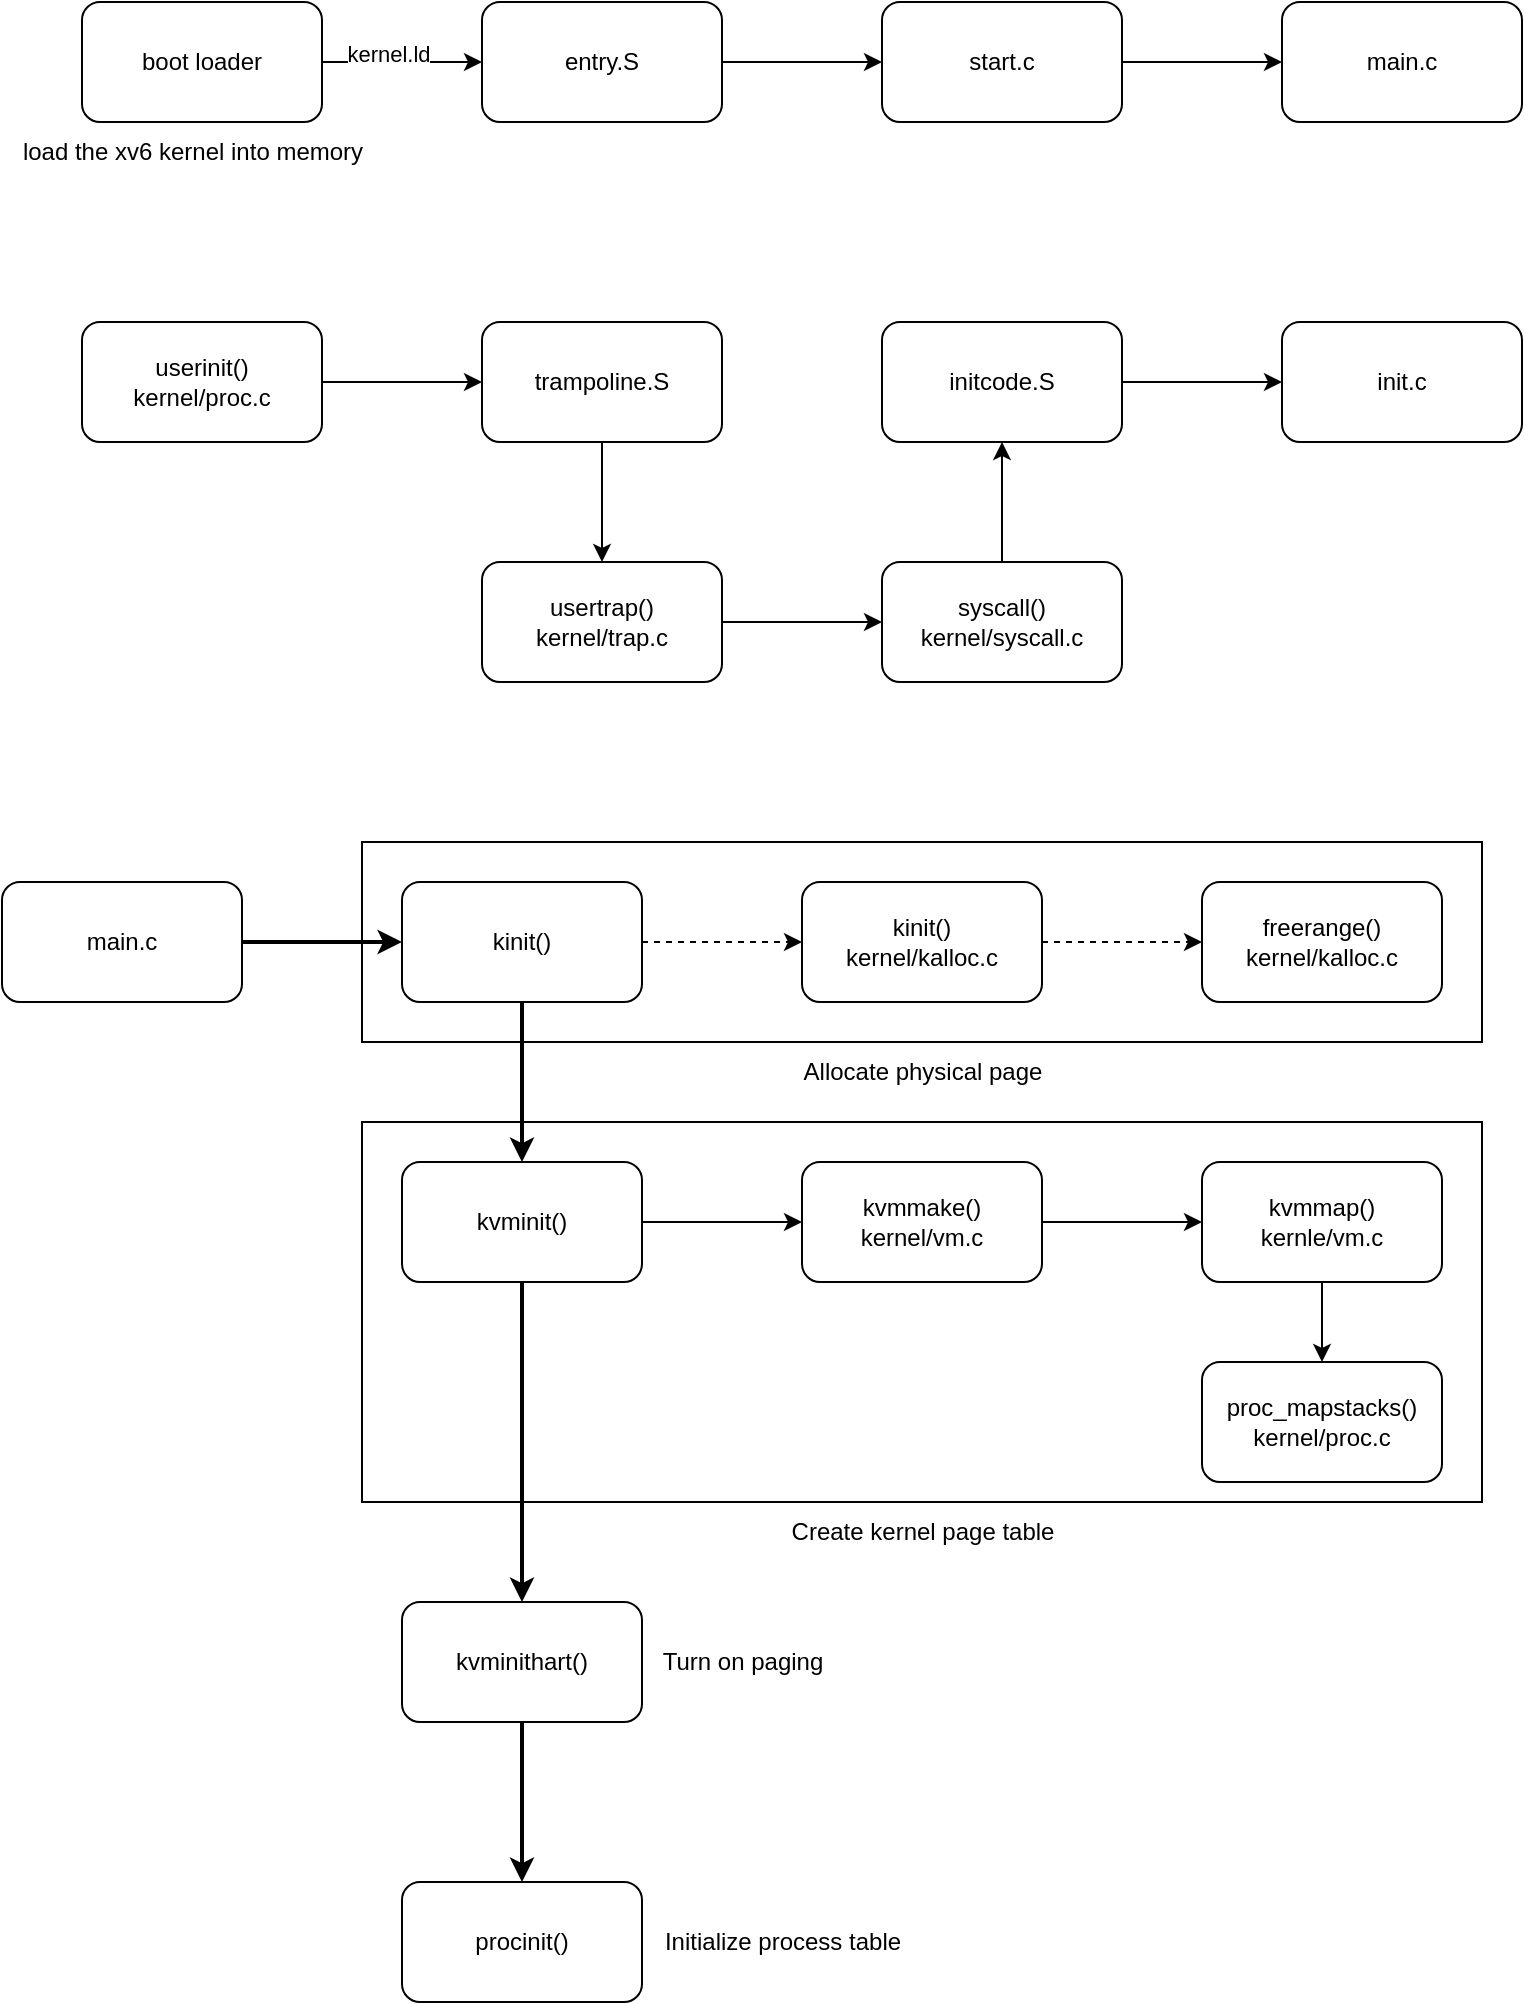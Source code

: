 <mxfile version="22.1.17" type="github">
  <diagram name="第 1 页" id="H3iK7mH5yCvFYJRqQ1OO">
    <mxGraphModel dx="1251" dy="633" grid="0" gridSize="10" guides="1" tooltips="1" connect="1" arrows="1" fold="1" page="0" pageScale="1" pageWidth="827" pageHeight="1169" math="0" shadow="0">
      <root>
        <mxCell id="0" />
        <mxCell id="1" parent="0" />
        <mxCell id="aMMNmagPH8piCRl28nUM-23" value="" style="rounded=0;whiteSpace=wrap;html=1;" vertex="1" parent="1">
          <mxGeometry x="220" y="720" width="560" height="190" as="geometry" />
        </mxCell>
        <mxCell id="aMMNmagPH8piCRl28nUM-14" value="" style="rounded=0;whiteSpace=wrap;html=1;" vertex="1" parent="1">
          <mxGeometry x="220" y="580" width="560" height="100" as="geometry" />
        </mxCell>
        <mxCell id="72-1KpBpTqp4JV26HE0D-3" value="" style="edgeStyle=orthogonalEdgeStyle;rounded=0;orthogonalLoop=1;jettySize=auto;html=1;" parent="1" source="72-1KpBpTqp4JV26HE0D-1" target="72-1KpBpTqp4JV26HE0D-2" edge="1">
          <mxGeometry relative="1" as="geometry" />
        </mxCell>
        <mxCell id="72-1KpBpTqp4JV26HE0D-9" value="kernel.ld" style="edgeLabel;html=1;align=center;verticalAlign=middle;resizable=0;points=[];" parent="72-1KpBpTqp4JV26HE0D-3" vertex="1" connectable="0">
          <mxGeometry x="-0.275" y="4" relative="1" as="geometry">
            <mxPoint x="4" as="offset" />
          </mxGeometry>
        </mxCell>
        <mxCell id="72-1KpBpTqp4JV26HE0D-1" value="boot loader" style="rounded=1;whiteSpace=wrap;html=1;" parent="1" vertex="1">
          <mxGeometry x="80" y="160" width="120" height="60" as="geometry" />
        </mxCell>
        <mxCell id="72-1KpBpTqp4JV26HE0D-5" value="" style="edgeStyle=orthogonalEdgeStyle;rounded=0;orthogonalLoop=1;jettySize=auto;html=1;" parent="1" source="72-1KpBpTqp4JV26HE0D-2" target="72-1KpBpTqp4JV26HE0D-4" edge="1">
          <mxGeometry relative="1" as="geometry" />
        </mxCell>
        <mxCell id="72-1KpBpTqp4JV26HE0D-2" value="entry.S" style="rounded=1;whiteSpace=wrap;html=1;" parent="1" vertex="1">
          <mxGeometry x="280" y="160" width="120" height="60" as="geometry" />
        </mxCell>
        <mxCell id="72-1KpBpTqp4JV26HE0D-7" value="" style="edgeStyle=orthogonalEdgeStyle;rounded=0;orthogonalLoop=1;jettySize=auto;html=1;" parent="1" source="72-1KpBpTqp4JV26HE0D-4" target="72-1KpBpTqp4JV26HE0D-6" edge="1">
          <mxGeometry relative="1" as="geometry" />
        </mxCell>
        <mxCell id="72-1KpBpTqp4JV26HE0D-4" value="start.c" style="rounded=1;whiteSpace=wrap;html=1;" parent="1" vertex="1">
          <mxGeometry x="480" y="160" width="120" height="60" as="geometry" />
        </mxCell>
        <mxCell id="72-1KpBpTqp4JV26HE0D-6" value="main.c" style="rounded=1;whiteSpace=wrap;html=1;" parent="1" vertex="1">
          <mxGeometry x="680" y="160" width="120" height="60" as="geometry" />
        </mxCell>
        <mxCell id="72-1KpBpTqp4JV26HE0D-8" value="load the xv6 kernel into memory" style="text;html=1;align=center;verticalAlign=middle;resizable=0;points=[];autosize=1;strokeColor=none;fillColor=none;" parent="1" vertex="1">
          <mxGeometry x="40" y="220" width="190" height="30" as="geometry" />
        </mxCell>
        <mxCell id="72-1KpBpTqp4JV26HE0D-16" value="" style="edgeStyle=orthogonalEdgeStyle;rounded=0;orthogonalLoop=1;jettySize=auto;html=1;" parent="1" source="72-1KpBpTqp4JV26HE0D-10" target="72-1KpBpTqp4JV26HE0D-15" edge="1">
          <mxGeometry relative="1" as="geometry" />
        </mxCell>
        <mxCell id="72-1KpBpTqp4JV26HE0D-10" value="userinit()&lt;br&gt;kernel/proc.c" style="rounded=1;whiteSpace=wrap;html=1;" parent="1" vertex="1">
          <mxGeometry x="80" y="320" width="120" height="60" as="geometry" />
        </mxCell>
        <mxCell id="72-1KpBpTqp4JV26HE0D-14" value="" style="edgeStyle=orthogonalEdgeStyle;rounded=0;orthogonalLoop=1;jettySize=auto;html=1;" parent="1" source="72-1KpBpTqp4JV26HE0D-11" target="72-1KpBpTqp4JV26HE0D-13" edge="1">
          <mxGeometry relative="1" as="geometry" />
        </mxCell>
        <mxCell id="72-1KpBpTqp4JV26HE0D-11" value="initcode.S" style="rounded=1;whiteSpace=wrap;html=1;" parent="1" vertex="1">
          <mxGeometry x="480" y="320" width="120" height="60" as="geometry" />
        </mxCell>
        <mxCell id="72-1KpBpTqp4JV26HE0D-13" value="init.c" style="rounded=1;whiteSpace=wrap;html=1;" parent="1" vertex="1">
          <mxGeometry x="680" y="320" width="120" height="60" as="geometry" />
        </mxCell>
        <mxCell id="72-1KpBpTqp4JV26HE0D-17" value="" style="edgeStyle=orthogonalEdgeStyle;rounded=0;orthogonalLoop=1;jettySize=auto;html=1;entryX=0.5;entryY=0;entryDx=0;entryDy=0;" parent="1" source="72-1KpBpTqp4JV26HE0D-15" target="72-1KpBpTqp4JV26HE0D-18" edge="1">
          <mxGeometry relative="1" as="geometry">
            <mxPoint x="340" y="450" as="targetPoint" />
          </mxGeometry>
        </mxCell>
        <mxCell id="72-1KpBpTqp4JV26HE0D-15" value="trampoline.S" style="rounded=1;whiteSpace=wrap;html=1;" parent="1" vertex="1">
          <mxGeometry x="280" y="320" width="120" height="60" as="geometry" />
        </mxCell>
        <mxCell id="72-1KpBpTqp4JV26HE0D-20" value="" style="edgeStyle=orthogonalEdgeStyle;rounded=0;orthogonalLoop=1;jettySize=auto;html=1;" parent="1" source="72-1KpBpTqp4JV26HE0D-18" target="72-1KpBpTqp4JV26HE0D-19" edge="1">
          <mxGeometry relative="1" as="geometry" />
        </mxCell>
        <mxCell id="72-1KpBpTqp4JV26HE0D-18" value="usertrap()&lt;br&gt;kernel/trap.c" style="rounded=1;whiteSpace=wrap;html=1;" parent="1" vertex="1">
          <mxGeometry x="280" y="440" width="120" height="60" as="geometry" />
        </mxCell>
        <mxCell id="72-1KpBpTqp4JV26HE0D-21" value="" style="edgeStyle=orthogonalEdgeStyle;rounded=0;orthogonalLoop=1;jettySize=auto;html=1;" parent="1" source="72-1KpBpTqp4JV26HE0D-19" target="72-1KpBpTqp4JV26HE0D-11" edge="1">
          <mxGeometry relative="1" as="geometry" />
        </mxCell>
        <mxCell id="72-1KpBpTqp4JV26HE0D-19" value="syscall()&lt;br&gt;kernel/syscall.c" style="rounded=1;whiteSpace=wrap;html=1;" parent="1" vertex="1">
          <mxGeometry x="480" y="440" width="120" height="60" as="geometry" />
        </mxCell>
        <mxCell id="aMMNmagPH8piCRl28nUM-3" value="" style="edgeStyle=orthogonalEdgeStyle;rounded=0;orthogonalLoop=1;jettySize=auto;html=1;strokeWidth=2;" edge="1" parent="1" source="aMMNmagPH8piCRl28nUM-1" target="aMMNmagPH8piCRl28nUM-2">
          <mxGeometry relative="1" as="geometry" />
        </mxCell>
        <mxCell id="aMMNmagPH8piCRl28nUM-1" value="main.c" style="rounded=1;whiteSpace=wrap;html=1;" vertex="1" parent="1">
          <mxGeometry x="40" y="600" width="120" height="60" as="geometry" />
        </mxCell>
        <mxCell id="aMMNmagPH8piCRl28nUM-5" value="" style="edgeStyle=orthogonalEdgeStyle;rounded=0;orthogonalLoop=1;jettySize=auto;html=1;strokeWidth=2;" edge="1" parent="1" source="aMMNmagPH8piCRl28nUM-2" target="aMMNmagPH8piCRl28nUM-4">
          <mxGeometry relative="1" as="geometry" />
        </mxCell>
        <mxCell id="aMMNmagPH8piCRl28nUM-11" value="" style="edgeStyle=orthogonalEdgeStyle;rounded=0;orthogonalLoop=1;jettySize=auto;html=1;dashed=1;" edge="1" parent="1" source="aMMNmagPH8piCRl28nUM-2" target="aMMNmagPH8piCRl28nUM-10">
          <mxGeometry relative="1" as="geometry" />
        </mxCell>
        <mxCell id="aMMNmagPH8piCRl28nUM-2" value="kinit()" style="rounded=1;whiteSpace=wrap;html=1;" vertex="1" parent="1">
          <mxGeometry x="240" y="600" width="120" height="60" as="geometry" />
        </mxCell>
        <mxCell id="aMMNmagPH8piCRl28nUM-7" value="" style="edgeStyle=orthogonalEdgeStyle;rounded=0;orthogonalLoop=1;jettySize=auto;html=1;strokeWidth=2;" edge="1" parent="1" source="aMMNmagPH8piCRl28nUM-4" target="aMMNmagPH8piCRl28nUM-6">
          <mxGeometry relative="1" as="geometry" />
        </mxCell>
        <mxCell id="aMMNmagPH8piCRl28nUM-17" value="" style="edgeStyle=orthogonalEdgeStyle;rounded=0;orthogonalLoop=1;jettySize=auto;html=1;" edge="1" parent="1" source="aMMNmagPH8piCRl28nUM-4" target="aMMNmagPH8piCRl28nUM-16">
          <mxGeometry relative="1" as="geometry" />
        </mxCell>
        <mxCell id="aMMNmagPH8piCRl28nUM-4" value="kvminit()" style="rounded=1;whiteSpace=wrap;html=1;" vertex="1" parent="1">
          <mxGeometry x="240" y="740" width="120" height="60" as="geometry" />
        </mxCell>
        <mxCell id="aMMNmagPH8piCRl28nUM-9" value="" style="edgeStyle=orthogonalEdgeStyle;rounded=0;orthogonalLoop=1;jettySize=auto;html=1;strokeWidth=2;" edge="1" parent="1" source="aMMNmagPH8piCRl28nUM-6" target="aMMNmagPH8piCRl28nUM-8">
          <mxGeometry relative="1" as="geometry" />
        </mxCell>
        <mxCell id="aMMNmagPH8piCRl28nUM-6" value="kvminithart()" style="rounded=1;whiteSpace=wrap;html=1;" vertex="1" parent="1">
          <mxGeometry x="240" y="960" width="120" height="60" as="geometry" />
        </mxCell>
        <mxCell id="aMMNmagPH8piCRl28nUM-8" value="procinit()" style="rounded=1;whiteSpace=wrap;html=1;" vertex="1" parent="1">
          <mxGeometry x="240" y="1100" width="120" height="60" as="geometry" />
        </mxCell>
        <mxCell id="aMMNmagPH8piCRl28nUM-13" value="" style="edgeStyle=orthogonalEdgeStyle;rounded=0;orthogonalLoop=1;jettySize=auto;html=1;dashed=1;" edge="1" parent="1" source="aMMNmagPH8piCRl28nUM-10" target="aMMNmagPH8piCRl28nUM-12">
          <mxGeometry relative="1" as="geometry" />
        </mxCell>
        <mxCell id="aMMNmagPH8piCRl28nUM-10" value="kinit()&lt;br&gt;kernel/kalloc.c" style="rounded=1;whiteSpace=wrap;html=1;" vertex="1" parent="1">
          <mxGeometry x="440" y="600" width="120" height="60" as="geometry" />
        </mxCell>
        <mxCell id="aMMNmagPH8piCRl28nUM-12" value="freerange()&lt;br&gt;kernel/kalloc.c" style="rounded=1;whiteSpace=wrap;html=1;" vertex="1" parent="1">
          <mxGeometry x="640" y="600" width="120" height="60" as="geometry" />
        </mxCell>
        <mxCell id="aMMNmagPH8piCRl28nUM-15" value="Allocate physical page" style="text;html=1;align=center;verticalAlign=middle;resizable=0;points=[];autosize=1;strokeColor=none;fillColor=none;" vertex="1" parent="1">
          <mxGeometry x="430" y="680" width="140" height="30" as="geometry" />
        </mxCell>
        <mxCell id="aMMNmagPH8piCRl28nUM-19" value="" style="edgeStyle=orthogonalEdgeStyle;rounded=0;orthogonalLoop=1;jettySize=auto;html=1;" edge="1" parent="1" source="aMMNmagPH8piCRl28nUM-16" target="aMMNmagPH8piCRl28nUM-18">
          <mxGeometry relative="1" as="geometry" />
        </mxCell>
        <mxCell id="aMMNmagPH8piCRl28nUM-16" value="kvmmake()&lt;br&gt;kernel/vm.c" style="rounded=1;whiteSpace=wrap;html=1;" vertex="1" parent="1">
          <mxGeometry x="440" y="740" width="120" height="60" as="geometry" />
        </mxCell>
        <mxCell id="aMMNmagPH8piCRl28nUM-22" value="" style="edgeStyle=orthogonalEdgeStyle;rounded=0;orthogonalLoop=1;jettySize=auto;html=1;" edge="1" parent="1" source="aMMNmagPH8piCRl28nUM-18" target="aMMNmagPH8piCRl28nUM-20">
          <mxGeometry relative="1" as="geometry" />
        </mxCell>
        <mxCell id="aMMNmagPH8piCRl28nUM-18" value="kvmmap()&lt;br&gt;kernle/vm.c" style="rounded=1;whiteSpace=wrap;html=1;" vertex="1" parent="1">
          <mxGeometry x="640" y="740" width="120" height="60" as="geometry" />
        </mxCell>
        <mxCell id="aMMNmagPH8piCRl28nUM-20" value="proc_mapstacks()&lt;br&gt;kernel/proc.c" style="rounded=1;whiteSpace=wrap;html=1;" vertex="1" parent="1">
          <mxGeometry x="640" y="840" width="120" height="60" as="geometry" />
        </mxCell>
        <mxCell id="aMMNmagPH8piCRl28nUM-24" value="Create kernel page table" style="text;html=1;align=center;verticalAlign=middle;resizable=0;points=[];autosize=1;strokeColor=none;fillColor=none;" vertex="1" parent="1">
          <mxGeometry x="425" y="910" width="150" height="30" as="geometry" />
        </mxCell>
        <mxCell id="aMMNmagPH8piCRl28nUM-25" value="Turn on paging" style="text;html=1;align=center;verticalAlign=middle;resizable=0;points=[];autosize=1;strokeColor=none;fillColor=none;" vertex="1" parent="1">
          <mxGeometry x="360" y="975" width="100" height="30" as="geometry" />
        </mxCell>
        <mxCell id="aMMNmagPH8piCRl28nUM-26" value="Initialize process table" style="text;html=1;align=center;verticalAlign=middle;resizable=0;points=[];autosize=1;strokeColor=none;fillColor=none;" vertex="1" parent="1">
          <mxGeometry x="360" y="1115" width="140" height="30" as="geometry" />
        </mxCell>
      </root>
    </mxGraphModel>
  </diagram>
</mxfile>
